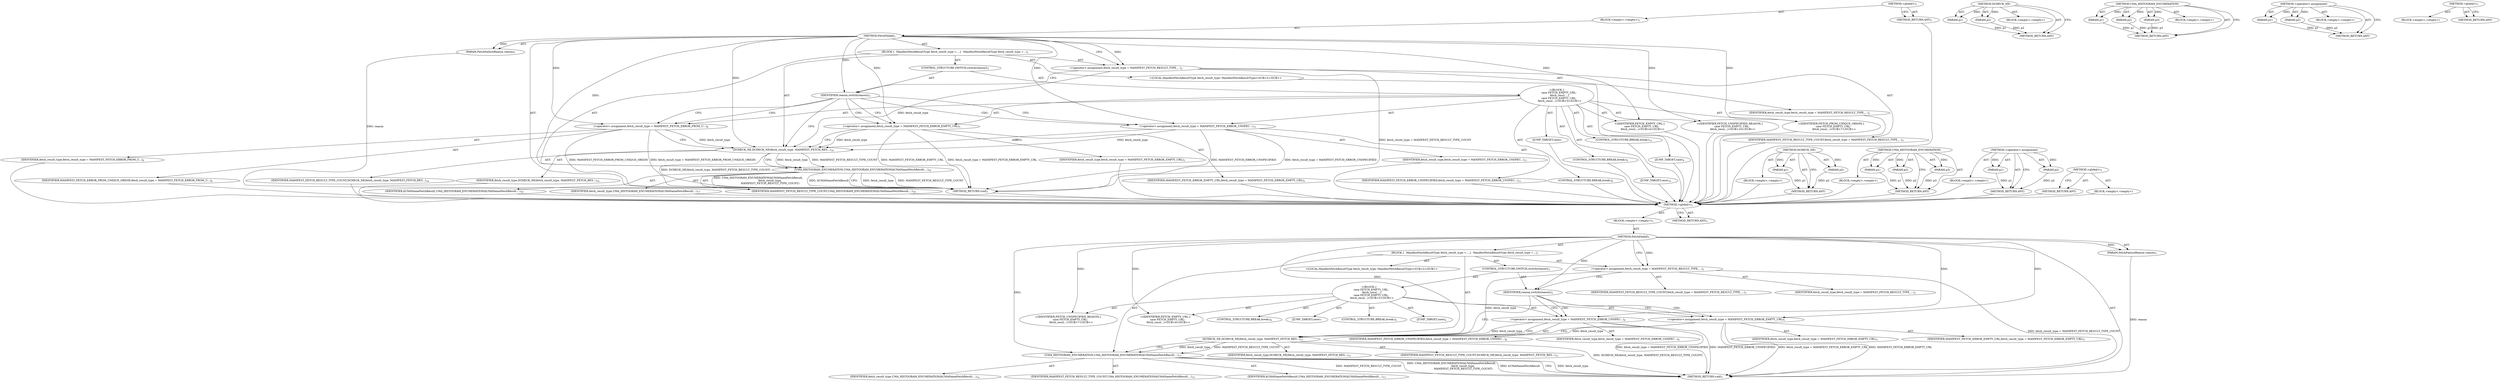 digraph "&lt;global&gt;" {
vulnerable_6 [label=<(METHOD,&lt;global&gt;)<SUB>1</SUB>>];
vulnerable_7 [label=<(BLOCK,&lt;empty&gt;,&lt;empty&gt;)<SUB>1</SUB>>];
vulnerable_8 [label=<(METHOD,FetchFailed)<SUB>1</SUB>>];
vulnerable_9 [label=<(PARAM,FetchFailureReason reason)<SUB>1</SUB>>];
vulnerable_10 [label=<(BLOCK,{
  ManifestFetchResultType fetch_result_type =...,{
  ManifestFetchResultType fetch_result_type =...)<SUB>1</SUB>>];
vulnerable_11 [label="<(LOCAL,ManifestFetchResultType fetch_result_type: ManifestFetchResultType)<SUB>2</SUB>>"];
vulnerable_12 [label=<(&lt;operator&gt;.assignment,fetch_result_type = MANIFEST_FETCH_RESULT_TYPE_...)<SUB>2</SUB>>];
vulnerable_13 [label=<(IDENTIFIER,fetch_result_type,fetch_result_type = MANIFEST_FETCH_RESULT_TYPE_...)<SUB>2</SUB>>];
vulnerable_14 [label=<(IDENTIFIER,MANIFEST_FETCH_RESULT_TYPE_COUNT,fetch_result_type = MANIFEST_FETCH_RESULT_TYPE_...)<SUB>2</SUB>>];
vulnerable_15 [label=<(CONTROL_STRUCTURE,SWITCH,switch(reason))<SUB>3</SUB>>];
vulnerable_16 [label=<(IDENTIFIER,reason,switch(reason))<SUB>3</SUB>>];
vulnerable_17 [label="<(BLOCK,{
     case FETCH_EMPTY_URL:
       fetch_resul...,{
     case FETCH_EMPTY_URL:
       fetch_resul...)<SUB>3</SUB>>"];
vulnerable_18 [label=<(JUMP_TARGET,case)<SUB>4</SUB>>];
vulnerable_19 [label="<(IDENTIFIER,FETCH_EMPTY_URL,{
     case FETCH_EMPTY_URL:
       fetch_resul...)<SUB>4</SUB>>"];
vulnerable_20 [label=<(&lt;operator&gt;.assignment,fetch_result_type = MANIFEST_FETCH_ERROR_EMPTY_URL)<SUB>5</SUB>>];
vulnerable_21 [label=<(IDENTIFIER,fetch_result_type,fetch_result_type = MANIFEST_FETCH_ERROR_EMPTY_URL)<SUB>5</SUB>>];
vulnerable_22 [label=<(IDENTIFIER,MANIFEST_FETCH_ERROR_EMPTY_URL,fetch_result_type = MANIFEST_FETCH_ERROR_EMPTY_URL)<SUB>5</SUB>>];
vulnerable_23 [label=<(CONTROL_STRUCTURE,BREAK,break;)<SUB>6</SUB>>];
vulnerable_24 [label=<(JUMP_TARGET,case)<SUB>7</SUB>>];
vulnerable_25 [label="<(IDENTIFIER,FETCH_UNSPECIFIED_REASON,{
     case FETCH_EMPTY_URL:
       fetch_resul...)<SUB>7</SUB>>"];
vulnerable_26 [label=<(&lt;operator&gt;.assignment,fetch_result_type = MANIFEST_FETCH_ERROR_UNSPEC...)<SUB>8</SUB>>];
vulnerable_27 [label=<(IDENTIFIER,fetch_result_type,fetch_result_type = MANIFEST_FETCH_ERROR_UNSPEC...)<SUB>8</SUB>>];
vulnerable_28 [label=<(IDENTIFIER,MANIFEST_FETCH_ERROR_UNSPECIFIED,fetch_result_type = MANIFEST_FETCH_ERROR_UNSPEC...)<SUB>8</SUB>>];
vulnerable_29 [label=<(CONTROL_STRUCTURE,BREAK,break;)<SUB>9</SUB>>];
vulnerable_30 [label=<(DCHECK_NE,DCHECK_NE(fetch_result_type, MANIFEST_FETCH_RES...)<SUB>11</SUB>>];
vulnerable_31 [label=<(IDENTIFIER,fetch_result_type,DCHECK_NE(fetch_result_type, MANIFEST_FETCH_RES...)<SUB>11</SUB>>];
vulnerable_32 [label=<(IDENTIFIER,MANIFEST_FETCH_RESULT_TYPE_COUNT,DCHECK_NE(fetch_result_type, MANIFEST_FETCH_RES...)<SUB>11</SUB>>];
vulnerable_33 [label=<(UMA_HISTOGRAM_ENUMERATION,UMA_HISTOGRAM_ENUMERATION(kUMANameFetchResult,
...)<SUB>13</SUB>>];
vulnerable_34 [label=<(IDENTIFIER,kUMANameFetchResult,UMA_HISTOGRAM_ENUMERATION(kUMANameFetchResult,
...)<SUB>13</SUB>>];
vulnerable_35 [label=<(IDENTIFIER,fetch_result_type,UMA_HISTOGRAM_ENUMERATION(kUMANameFetchResult,
...)<SUB>14</SUB>>];
vulnerable_36 [label=<(IDENTIFIER,MANIFEST_FETCH_RESULT_TYPE_COUNT,UMA_HISTOGRAM_ENUMERATION(kUMANameFetchResult,
...)<SUB>15</SUB>>];
vulnerable_37 [label=<(METHOD_RETURN,void)<SUB>1</SUB>>];
vulnerable_39 [label=<(METHOD_RETURN,ANY)<SUB>1</SUB>>];
vulnerable_61 [label=<(METHOD,DCHECK_NE)>];
vulnerable_62 [label=<(PARAM,p1)>];
vulnerable_63 [label=<(PARAM,p2)>];
vulnerable_64 [label=<(BLOCK,&lt;empty&gt;,&lt;empty&gt;)>];
vulnerable_65 [label=<(METHOD_RETURN,ANY)>];
vulnerable_66 [label=<(METHOD,UMA_HISTOGRAM_ENUMERATION)>];
vulnerable_67 [label=<(PARAM,p1)>];
vulnerable_68 [label=<(PARAM,p2)>];
vulnerable_69 [label=<(PARAM,p3)>];
vulnerable_70 [label=<(BLOCK,&lt;empty&gt;,&lt;empty&gt;)>];
vulnerable_71 [label=<(METHOD_RETURN,ANY)>];
vulnerable_56 [label=<(METHOD,&lt;operator&gt;.assignment)>];
vulnerable_57 [label=<(PARAM,p1)>];
vulnerable_58 [label=<(PARAM,p2)>];
vulnerable_59 [label=<(BLOCK,&lt;empty&gt;,&lt;empty&gt;)>];
vulnerable_60 [label=<(METHOD_RETURN,ANY)>];
vulnerable_50 [label=<(METHOD,&lt;global&gt;)<SUB>1</SUB>>];
vulnerable_51 [label=<(BLOCK,&lt;empty&gt;,&lt;empty&gt;)>];
vulnerable_52 [label=<(METHOD_RETURN,ANY)>];
fixed_6 [label=<(METHOD,&lt;global&gt;)<SUB>1</SUB>>];
fixed_7 [label=<(BLOCK,&lt;empty&gt;,&lt;empty&gt;)<SUB>1</SUB>>];
fixed_8 [label=<(METHOD,FetchFailed)<SUB>1</SUB>>];
fixed_9 [label=<(PARAM,FetchFailureReason reason)<SUB>1</SUB>>];
fixed_10 [label=<(BLOCK,{
  ManifestFetchResultType fetch_result_type =...,{
  ManifestFetchResultType fetch_result_type =...)<SUB>1</SUB>>];
fixed_11 [label="<(LOCAL,ManifestFetchResultType fetch_result_type: ManifestFetchResultType)<SUB>2</SUB>>"];
fixed_12 [label=<(&lt;operator&gt;.assignment,fetch_result_type = MANIFEST_FETCH_RESULT_TYPE_...)<SUB>2</SUB>>];
fixed_13 [label=<(IDENTIFIER,fetch_result_type,fetch_result_type = MANIFEST_FETCH_RESULT_TYPE_...)<SUB>2</SUB>>];
fixed_14 [label=<(IDENTIFIER,MANIFEST_FETCH_RESULT_TYPE_COUNT,fetch_result_type = MANIFEST_FETCH_RESULT_TYPE_...)<SUB>2</SUB>>];
fixed_15 [label=<(CONTROL_STRUCTURE,SWITCH,switch(reason))<SUB>3</SUB>>];
fixed_16 [label=<(IDENTIFIER,reason,switch(reason))<SUB>3</SUB>>];
fixed_17 [label="<(BLOCK,{
     case FETCH_EMPTY_URL:
       fetch_resul...,{
     case FETCH_EMPTY_URL:
       fetch_resul...)<SUB>3</SUB>>"];
fixed_18 [label=<(JUMP_TARGET,case)<SUB>4</SUB>>];
fixed_19 [label="<(IDENTIFIER,FETCH_EMPTY_URL,{
     case FETCH_EMPTY_URL:
       fetch_resul...)<SUB>4</SUB>>"];
fixed_20 [label=<(&lt;operator&gt;.assignment,fetch_result_type = MANIFEST_FETCH_ERROR_EMPTY_URL)<SUB>5</SUB>>];
fixed_21 [label=<(IDENTIFIER,fetch_result_type,fetch_result_type = MANIFEST_FETCH_ERROR_EMPTY_URL)<SUB>5</SUB>>];
fixed_22 [label=<(IDENTIFIER,MANIFEST_FETCH_ERROR_EMPTY_URL,fetch_result_type = MANIFEST_FETCH_ERROR_EMPTY_URL)<SUB>5</SUB>>];
fixed_23 [label=<(CONTROL_STRUCTURE,BREAK,break;)<SUB>6</SUB>>];
fixed_24 [label=<(JUMP_TARGET,case)<SUB>7</SUB>>];
fixed_25 [label="<(IDENTIFIER,FETCH_FROM_UNIQUE_ORIGIN,{
     case FETCH_EMPTY_URL:
       fetch_resul...)<SUB>7</SUB>>"];
fixed_26 [label=<(&lt;operator&gt;.assignment,fetch_result_type = MANIFEST_FETCH_ERROR_FROM_U...)<SUB>8</SUB>>];
fixed_27 [label=<(IDENTIFIER,fetch_result_type,fetch_result_type = MANIFEST_FETCH_ERROR_FROM_U...)<SUB>8</SUB>>];
fixed_28 [label=<(IDENTIFIER,MANIFEST_FETCH_ERROR_FROM_UNIQUE_ORIGIN,fetch_result_type = MANIFEST_FETCH_ERROR_FROM_U...)<SUB>8</SUB>>];
fixed_29 [label=<(CONTROL_STRUCTURE,BREAK,break;)<SUB>9</SUB>>];
fixed_30 [label=<(JUMP_TARGET,case)<SUB>10</SUB>>];
fixed_31 [label="<(IDENTIFIER,FETCH_UNSPECIFIED_REASON,{
     case FETCH_EMPTY_URL:
       fetch_resul...)<SUB>10</SUB>>"];
fixed_32 [label=<(&lt;operator&gt;.assignment,fetch_result_type = MANIFEST_FETCH_ERROR_UNSPEC...)<SUB>11</SUB>>];
fixed_33 [label=<(IDENTIFIER,fetch_result_type,fetch_result_type = MANIFEST_FETCH_ERROR_UNSPEC...)<SUB>11</SUB>>];
fixed_34 [label=<(IDENTIFIER,MANIFEST_FETCH_ERROR_UNSPECIFIED,fetch_result_type = MANIFEST_FETCH_ERROR_UNSPEC...)<SUB>11</SUB>>];
fixed_35 [label=<(CONTROL_STRUCTURE,BREAK,break;)<SUB>12</SUB>>];
fixed_36 [label=<(DCHECK_NE,DCHECK_NE(fetch_result_type, MANIFEST_FETCH_RES...)<SUB>14</SUB>>];
fixed_37 [label=<(IDENTIFIER,fetch_result_type,DCHECK_NE(fetch_result_type, MANIFEST_FETCH_RES...)<SUB>14</SUB>>];
fixed_38 [label=<(IDENTIFIER,MANIFEST_FETCH_RESULT_TYPE_COUNT,DCHECK_NE(fetch_result_type, MANIFEST_FETCH_RES...)<SUB>14</SUB>>];
fixed_39 [label=<(UMA_HISTOGRAM_ENUMERATION,UMA_HISTOGRAM_ENUMERATION(kUMANameFetchResult,
...)<SUB>16</SUB>>];
fixed_40 [label=<(IDENTIFIER,kUMANameFetchResult,UMA_HISTOGRAM_ENUMERATION(kUMANameFetchResult,
...)<SUB>16</SUB>>];
fixed_41 [label=<(IDENTIFIER,fetch_result_type,UMA_HISTOGRAM_ENUMERATION(kUMANameFetchResult,
...)<SUB>17</SUB>>];
fixed_42 [label=<(IDENTIFIER,MANIFEST_FETCH_RESULT_TYPE_COUNT,UMA_HISTOGRAM_ENUMERATION(kUMANameFetchResult,
...)<SUB>18</SUB>>];
fixed_43 [label=<(METHOD_RETURN,void)<SUB>1</SUB>>];
fixed_45 [label=<(METHOD_RETURN,ANY)<SUB>1</SUB>>];
fixed_67 [label=<(METHOD,DCHECK_NE)>];
fixed_68 [label=<(PARAM,p1)>];
fixed_69 [label=<(PARAM,p2)>];
fixed_70 [label=<(BLOCK,&lt;empty&gt;,&lt;empty&gt;)>];
fixed_71 [label=<(METHOD_RETURN,ANY)>];
fixed_72 [label=<(METHOD,UMA_HISTOGRAM_ENUMERATION)>];
fixed_73 [label=<(PARAM,p1)>];
fixed_74 [label=<(PARAM,p2)>];
fixed_75 [label=<(PARAM,p3)>];
fixed_76 [label=<(BLOCK,&lt;empty&gt;,&lt;empty&gt;)>];
fixed_77 [label=<(METHOD_RETURN,ANY)>];
fixed_62 [label=<(METHOD,&lt;operator&gt;.assignment)>];
fixed_63 [label=<(PARAM,p1)>];
fixed_64 [label=<(PARAM,p2)>];
fixed_65 [label=<(BLOCK,&lt;empty&gt;,&lt;empty&gt;)>];
fixed_66 [label=<(METHOD_RETURN,ANY)>];
fixed_56 [label=<(METHOD,&lt;global&gt;)<SUB>1</SUB>>];
fixed_57 [label=<(BLOCK,&lt;empty&gt;,&lt;empty&gt;)>];
fixed_58 [label=<(METHOD_RETURN,ANY)>];
vulnerable_6 -> vulnerable_7  [key=0, label="AST: "];
vulnerable_6 -> vulnerable_39  [key=0, label="AST: "];
vulnerable_6 -> vulnerable_39  [key=1, label="CFG: "];
vulnerable_7 -> vulnerable_8  [key=0, label="AST: "];
vulnerable_8 -> vulnerable_9  [key=0, label="AST: "];
vulnerable_8 -> vulnerable_9  [key=1, label="DDG: "];
vulnerable_8 -> vulnerable_10  [key=0, label="AST: "];
vulnerable_8 -> vulnerable_37  [key=0, label="AST: "];
vulnerable_8 -> vulnerable_12  [key=0, label="CFG: "];
vulnerable_8 -> vulnerable_12  [key=1, label="DDG: "];
vulnerable_8 -> vulnerable_16  [key=0, label="DDG: "];
vulnerable_8 -> vulnerable_30  [key=0, label="DDG: "];
vulnerable_8 -> vulnerable_33  [key=0, label="DDG: "];
vulnerable_8 -> vulnerable_19  [key=0, label="DDG: "];
vulnerable_8 -> vulnerable_20  [key=0, label="DDG: "];
vulnerable_8 -> vulnerable_25  [key=0, label="DDG: "];
vulnerable_8 -> vulnerable_26  [key=0, label="DDG: "];
vulnerable_9 -> vulnerable_37  [key=0, label="DDG: reason"];
vulnerable_10 -> vulnerable_11  [key=0, label="AST: "];
vulnerable_10 -> vulnerable_12  [key=0, label="AST: "];
vulnerable_10 -> vulnerable_15  [key=0, label="AST: "];
vulnerable_10 -> vulnerable_30  [key=0, label="AST: "];
vulnerable_10 -> vulnerable_33  [key=0, label="AST: "];
vulnerable_12 -> vulnerable_13  [key=0, label="AST: "];
vulnerable_12 -> vulnerable_14  [key=0, label="AST: "];
vulnerable_12 -> vulnerable_16  [key=0, label="CFG: "];
vulnerable_12 -> vulnerable_37  [key=0, label="DDG: fetch_result_type = MANIFEST_FETCH_RESULT_TYPE_COUNT"];
vulnerable_12 -> vulnerable_30  [key=0, label="DDG: fetch_result_type"];
vulnerable_15 -> vulnerable_16  [key=0, label="AST: "];
vulnerable_15 -> vulnerable_17  [key=0, label="AST: "];
vulnerable_16 -> vulnerable_20  [key=0, label="CFG: "];
vulnerable_16 -> vulnerable_20  [key=1, label="CDG: "];
vulnerable_16 -> vulnerable_26  [key=0, label="CFG: "];
vulnerable_16 -> vulnerable_26  [key=1, label="CDG: "];
vulnerable_16 -> vulnerable_30  [key=0, label="CFG: "];
vulnerable_17 -> vulnerable_18  [key=0, label="AST: "];
vulnerable_17 -> vulnerable_19  [key=0, label="AST: "];
vulnerable_17 -> vulnerable_20  [key=0, label="AST: "];
vulnerable_17 -> vulnerable_23  [key=0, label="AST: "];
vulnerable_17 -> vulnerable_24  [key=0, label="AST: "];
vulnerable_17 -> vulnerable_25  [key=0, label="AST: "];
vulnerable_17 -> vulnerable_26  [key=0, label="AST: "];
vulnerable_17 -> vulnerable_29  [key=0, label="AST: "];
vulnerable_20 -> vulnerable_21  [key=0, label="AST: "];
vulnerable_20 -> vulnerable_22  [key=0, label="AST: "];
vulnerable_20 -> vulnerable_30  [key=0, label="CFG: "];
vulnerable_20 -> vulnerable_30  [key=1, label="DDG: fetch_result_type"];
vulnerable_20 -> vulnerable_37  [key=0, label="DDG: fetch_result_type = MANIFEST_FETCH_ERROR_EMPTY_URL"];
vulnerable_20 -> vulnerable_37  [key=1, label="DDG: MANIFEST_FETCH_ERROR_EMPTY_URL"];
vulnerable_26 -> vulnerable_27  [key=0, label="AST: "];
vulnerable_26 -> vulnerable_28  [key=0, label="AST: "];
vulnerable_26 -> vulnerable_30  [key=0, label="CFG: "];
vulnerable_26 -> vulnerable_30  [key=1, label="DDG: fetch_result_type"];
vulnerable_26 -> vulnerable_37  [key=0, label="DDG: fetch_result_type = MANIFEST_FETCH_ERROR_UNSPECIFIED"];
vulnerable_26 -> vulnerable_37  [key=1, label="DDG: MANIFEST_FETCH_ERROR_UNSPECIFIED"];
vulnerable_30 -> vulnerable_31  [key=0, label="AST: "];
vulnerable_30 -> vulnerable_32  [key=0, label="AST: "];
vulnerable_30 -> vulnerable_33  [key=0, label="CFG: "];
vulnerable_30 -> vulnerable_33  [key=1, label="DDG: fetch_result_type"];
vulnerable_30 -> vulnerable_33  [key=2, label="DDG: MANIFEST_FETCH_RESULT_TYPE_COUNT"];
vulnerable_30 -> vulnerable_37  [key=0, label="DDG: DCHECK_NE(fetch_result_type, MANIFEST_FETCH_RESULT_TYPE_COUNT)"];
vulnerable_33 -> vulnerable_34  [key=0, label="AST: "];
vulnerable_33 -> vulnerable_35  [key=0, label="AST: "];
vulnerable_33 -> vulnerable_36  [key=0, label="AST: "];
vulnerable_33 -> vulnerable_37  [key=0, label="CFG: "];
vulnerable_33 -> vulnerable_37  [key=1, label="DDG: fetch_result_type"];
vulnerable_33 -> vulnerable_37  [key=2, label="DDG: MANIFEST_FETCH_RESULT_TYPE_COUNT"];
vulnerable_33 -> vulnerable_37  [key=3, label="DDG: UMA_HISTOGRAM_ENUMERATION(kUMANameFetchResult,
                            fetch_result_type,
                            MANIFEST_FETCH_RESULT_TYPE_COUNT)"];
vulnerable_33 -> vulnerable_37  [key=4, label="DDG: kUMANameFetchResult"];
vulnerable_61 -> vulnerable_62  [key=0, label="AST: "];
vulnerable_61 -> vulnerable_62  [key=1, label="DDG: "];
vulnerable_61 -> vulnerable_64  [key=0, label="AST: "];
vulnerable_61 -> vulnerable_63  [key=0, label="AST: "];
vulnerable_61 -> vulnerable_63  [key=1, label="DDG: "];
vulnerable_61 -> vulnerable_65  [key=0, label="AST: "];
vulnerable_61 -> vulnerable_65  [key=1, label="CFG: "];
vulnerable_62 -> vulnerable_65  [key=0, label="DDG: p1"];
vulnerable_63 -> vulnerable_65  [key=0, label="DDG: p2"];
vulnerable_66 -> vulnerable_67  [key=0, label="AST: "];
vulnerable_66 -> vulnerable_67  [key=1, label="DDG: "];
vulnerable_66 -> vulnerable_70  [key=0, label="AST: "];
vulnerable_66 -> vulnerable_68  [key=0, label="AST: "];
vulnerable_66 -> vulnerable_68  [key=1, label="DDG: "];
vulnerable_66 -> vulnerable_71  [key=0, label="AST: "];
vulnerable_66 -> vulnerable_71  [key=1, label="CFG: "];
vulnerable_66 -> vulnerable_69  [key=0, label="AST: "];
vulnerable_66 -> vulnerable_69  [key=1, label="DDG: "];
vulnerable_67 -> vulnerable_71  [key=0, label="DDG: p1"];
vulnerable_68 -> vulnerable_71  [key=0, label="DDG: p2"];
vulnerable_69 -> vulnerable_71  [key=0, label="DDG: p3"];
vulnerable_56 -> vulnerable_57  [key=0, label="AST: "];
vulnerable_56 -> vulnerable_57  [key=1, label="DDG: "];
vulnerable_56 -> vulnerable_59  [key=0, label="AST: "];
vulnerable_56 -> vulnerable_58  [key=0, label="AST: "];
vulnerable_56 -> vulnerable_58  [key=1, label="DDG: "];
vulnerable_56 -> vulnerable_60  [key=0, label="AST: "];
vulnerable_56 -> vulnerable_60  [key=1, label="CFG: "];
vulnerable_57 -> vulnerable_60  [key=0, label="DDG: p1"];
vulnerable_58 -> vulnerable_60  [key=0, label="DDG: p2"];
vulnerable_50 -> vulnerable_51  [key=0, label="AST: "];
vulnerable_50 -> vulnerable_52  [key=0, label="AST: "];
vulnerable_50 -> vulnerable_52  [key=1, label="CFG: "];
fixed_6 -> fixed_7  [key=0, label="AST: "];
fixed_6 -> fixed_45  [key=0, label="AST: "];
fixed_6 -> fixed_45  [key=1, label="CFG: "];
fixed_7 -> fixed_8  [key=0, label="AST: "];
fixed_8 -> fixed_9  [key=0, label="AST: "];
fixed_8 -> fixed_9  [key=1, label="DDG: "];
fixed_8 -> fixed_10  [key=0, label="AST: "];
fixed_8 -> fixed_43  [key=0, label="AST: "];
fixed_8 -> fixed_12  [key=0, label="CFG: "];
fixed_8 -> fixed_12  [key=1, label="DDG: "];
fixed_8 -> fixed_16  [key=0, label="DDG: "];
fixed_8 -> fixed_36  [key=0, label="DDG: "];
fixed_8 -> fixed_39  [key=0, label="DDG: "];
fixed_8 -> fixed_19  [key=0, label="DDG: "];
fixed_8 -> fixed_20  [key=0, label="DDG: "];
fixed_8 -> fixed_25  [key=0, label="DDG: "];
fixed_8 -> fixed_26  [key=0, label="DDG: "];
fixed_8 -> fixed_31  [key=0, label="DDG: "];
fixed_8 -> fixed_32  [key=0, label="DDG: "];
fixed_9 -> fixed_43  [key=0, label="DDG: reason"];
fixed_10 -> fixed_11  [key=0, label="AST: "];
fixed_10 -> fixed_12  [key=0, label="AST: "];
fixed_10 -> fixed_15  [key=0, label="AST: "];
fixed_10 -> fixed_36  [key=0, label="AST: "];
fixed_10 -> fixed_39  [key=0, label="AST: "];
fixed_11 -> vulnerable_6  [key=0];
fixed_12 -> fixed_13  [key=0, label="AST: "];
fixed_12 -> fixed_14  [key=0, label="AST: "];
fixed_12 -> fixed_16  [key=0, label="CFG: "];
fixed_12 -> fixed_43  [key=0, label="DDG: fetch_result_type = MANIFEST_FETCH_RESULT_TYPE_COUNT"];
fixed_12 -> fixed_36  [key=0, label="DDG: fetch_result_type"];
fixed_13 -> vulnerable_6  [key=0];
fixed_14 -> vulnerable_6  [key=0];
fixed_15 -> fixed_16  [key=0, label="AST: "];
fixed_15 -> fixed_17  [key=0, label="AST: "];
fixed_16 -> fixed_20  [key=0, label="CFG: "];
fixed_16 -> fixed_20  [key=1, label="CDG: "];
fixed_16 -> fixed_26  [key=0, label="CFG: "];
fixed_16 -> fixed_26  [key=1, label="CDG: "];
fixed_16 -> fixed_32  [key=0, label="CFG: "];
fixed_16 -> fixed_32  [key=1, label="CDG: "];
fixed_16 -> fixed_36  [key=0, label="CFG: "];
fixed_17 -> fixed_18  [key=0, label="AST: "];
fixed_17 -> fixed_19  [key=0, label="AST: "];
fixed_17 -> fixed_20  [key=0, label="AST: "];
fixed_17 -> fixed_23  [key=0, label="AST: "];
fixed_17 -> fixed_24  [key=0, label="AST: "];
fixed_17 -> fixed_25  [key=0, label="AST: "];
fixed_17 -> fixed_26  [key=0, label="AST: "];
fixed_17 -> fixed_29  [key=0, label="AST: "];
fixed_17 -> fixed_30  [key=0, label="AST: "];
fixed_17 -> fixed_31  [key=0, label="AST: "];
fixed_17 -> fixed_32  [key=0, label="AST: "];
fixed_17 -> fixed_35  [key=0, label="AST: "];
fixed_18 -> vulnerable_6  [key=0];
fixed_19 -> vulnerable_6  [key=0];
fixed_20 -> fixed_21  [key=0, label="AST: "];
fixed_20 -> fixed_22  [key=0, label="AST: "];
fixed_20 -> fixed_36  [key=0, label="CFG: "];
fixed_20 -> fixed_36  [key=1, label="DDG: fetch_result_type"];
fixed_20 -> fixed_43  [key=0, label="DDG: fetch_result_type = MANIFEST_FETCH_ERROR_EMPTY_URL"];
fixed_20 -> fixed_43  [key=1, label="DDG: MANIFEST_FETCH_ERROR_EMPTY_URL"];
fixed_21 -> vulnerable_6  [key=0];
fixed_22 -> vulnerable_6  [key=0];
fixed_23 -> vulnerable_6  [key=0];
fixed_24 -> vulnerable_6  [key=0];
fixed_25 -> vulnerable_6  [key=0];
fixed_26 -> fixed_27  [key=0, label="AST: "];
fixed_26 -> fixed_28  [key=0, label="AST: "];
fixed_26 -> fixed_36  [key=0, label="CFG: "];
fixed_26 -> fixed_36  [key=1, label="DDG: fetch_result_type"];
fixed_26 -> fixed_43  [key=0, label="DDG: fetch_result_type = MANIFEST_FETCH_ERROR_FROM_UNIQUE_ORIGIN"];
fixed_26 -> fixed_43  [key=1, label="DDG: MANIFEST_FETCH_ERROR_FROM_UNIQUE_ORIGIN"];
fixed_27 -> vulnerable_6  [key=0];
fixed_28 -> vulnerable_6  [key=0];
fixed_29 -> vulnerable_6  [key=0];
fixed_30 -> vulnerable_6  [key=0];
fixed_31 -> vulnerable_6  [key=0];
fixed_32 -> fixed_33  [key=0, label="AST: "];
fixed_32 -> fixed_34  [key=0, label="AST: "];
fixed_32 -> fixed_36  [key=0, label="CFG: "];
fixed_32 -> fixed_36  [key=1, label="DDG: fetch_result_type"];
fixed_32 -> fixed_43  [key=0, label="DDG: fetch_result_type = MANIFEST_FETCH_ERROR_UNSPECIFIED"];
fixed_32 -> fixed_43  [key=1, label="DDG: MANIFEST_FETCH_ERROR_UNSPECIFIED"];
fixed_33 -> vulnerable_6  [key=0];
fixed_34 -> vulnerable_6  [key=0];
fixed_35 -> vulnerable_6  [key=0];
fixed_36 -> fixed_37  [key=0, label="AST: "];
fixed_36 -> fixed_38  [key=0, label="AST: "];
fixed_36 -> fixed_39  [key=0, label="CFG: "];
fixed_36 -> fixed_39  [key=1, label="DDG: fetch_result_type"];
fixed_36 -> fixed_39  [key=2, label="DDG: MANIFEST_FETCH_RESULT_TYPE_COUNT"];
fixed_36 -> fixed_43  [key=0, label="DDG: DCHECK_NE(fetch_result_type, MANIFEST_FETCH_RESULT_TYPE_COUNT)"];
fixed_37 -> vulnerable_6  [key=0];
fixed_38 -> vulnerable_6  [key=0];
fixed_39 -> fixed_40  [key=0, label="AST: "];
fixed_39 -> fixed_41  [key=0, label="AST: "];
fixed_39 -> fixed_42  [key=0, label="AST: "];
fixed_39 -> fixed_43  [key=0, label="CFG: "];
fixed_39 -> fixed_43  [key=1, label="DDG: fetch_result_type"];
fixed_39 -> fixed_43  [key=2, label="DDG: MANIFEST_FETCH_RESULT_TYPE_COUNT"];
fixed_39 -> fixed_43  [key=3, label="DDG: UMA_HISTOGRAM_ENUMERATION(kUMANameFetchResult,
                            fetch_result_type,
                            MANIFEST_FETCH_RESULT_TYPE_COUNT)"];
fixed_39 -> fixed_43  [key=4, label="DDG: kUMANameFetchResult"];
fixed_40 -> vulnerable_6  [key=0];
fixed_41 -> vulnerable_6  [key=0];
fixed_42 -> vulnerable_6  [key=0];
fixed_43 -> vulnerable_6  [key=0];
fixed_45 -> vulnerable_6  [key=0];
fixed_67 -> fixed_68  [key=0, label="AST: "];
fixed_67 -> fixed_68  [key=1, label="DDG: "];
fixed_67 -> fixed_70  [key=0, label="AST: "];
fixed_67 -> fixed_69  [key=0, label="AST: "];
fixed_67 -> fixed_69  [key=1, label="DDG: "];
fixed_67 -> fixed_71  [key=0, label="AST: "];
fixed_67 -> fixed_71  [key=1, label="CFG: "];
fixed_68 -> fixed_71  [key=0, label="DDG: p1"];
fixed_69 -> fixed_71  [key=0, label="DDG: p2"];
fixed_70 -> vulnerable_6  [key=0];
fixed_71 -> vulnerable_6  [key=0];
fixed_72 -> fixed_73  [key=0, label="AST: "];
fixed_72 -> fixed_73  [key=1, label="DDG: "];
fixed_72 -> fixed_76  [key=0, label="AST: "];
fixed_72 -> fixed_74  [key=0, label="AST: "];
fixed_72 -> fixed_74  [key=1, label="DDG: "];
fixed_72 -> fixed_77  [key=0, label="AST: "];
fixed_72 -> fixed_77  [key=1, label="CFG: "];
fixed_72 -> fixed_75  [key=0, label="AST: "];
fixed_72 -> fixed_75  [key=1, label="DDG: "];
fixed_73 -> fixed_77  [key=0, label="DDG: p1"];
fixed_74 -> fixed_77  [key=0, label="DDG: p2"];
fixed_75 -> fixed_77  [key=0, label="DDG: p3"];
fixed_76 -> vulnerable_6  [key=0];
fixed_77 -> vulnerable_6  [key=0];
fixed_62 -> fixed_63  [key=0, label="AST: "];
fixed_62 -> fixed_63  [key=1, label="DDG: "];
fixed_62 -> fixed_65  [key=0, label="AST: "];
fixed_62 -> fixed_64  [key=0, label="AST: "];
fixed_62 -> fixed_64  [key=1, label="DDG: "];
fixed_62 -> fixed_66  [key=0, label="AST: "];
fixed_62 -> fixed_66  [key=1, label="CFG: "];
fixed_63 -> fixed_66  [key=0, label="DDG: p1"];
fixed_64 -> fixed_66  [key=0, label="DDG: p2"];
fixed_65 -> vulnerable_6  [key=0];
fixed_66 -> vulnerable_6  [key=0];
fixed_56 -> fixed_57  [key=0, label="AST: "];
fixed_56 -> fixed_58  [key=0, label="AST: "];
fixed_56 -> fixed_58  [key=1, label="CFG: "];
fixed_57 -> vulnerable_6  [key=0];
fixed_58 -> vulnerable_6  [key=0];
}
